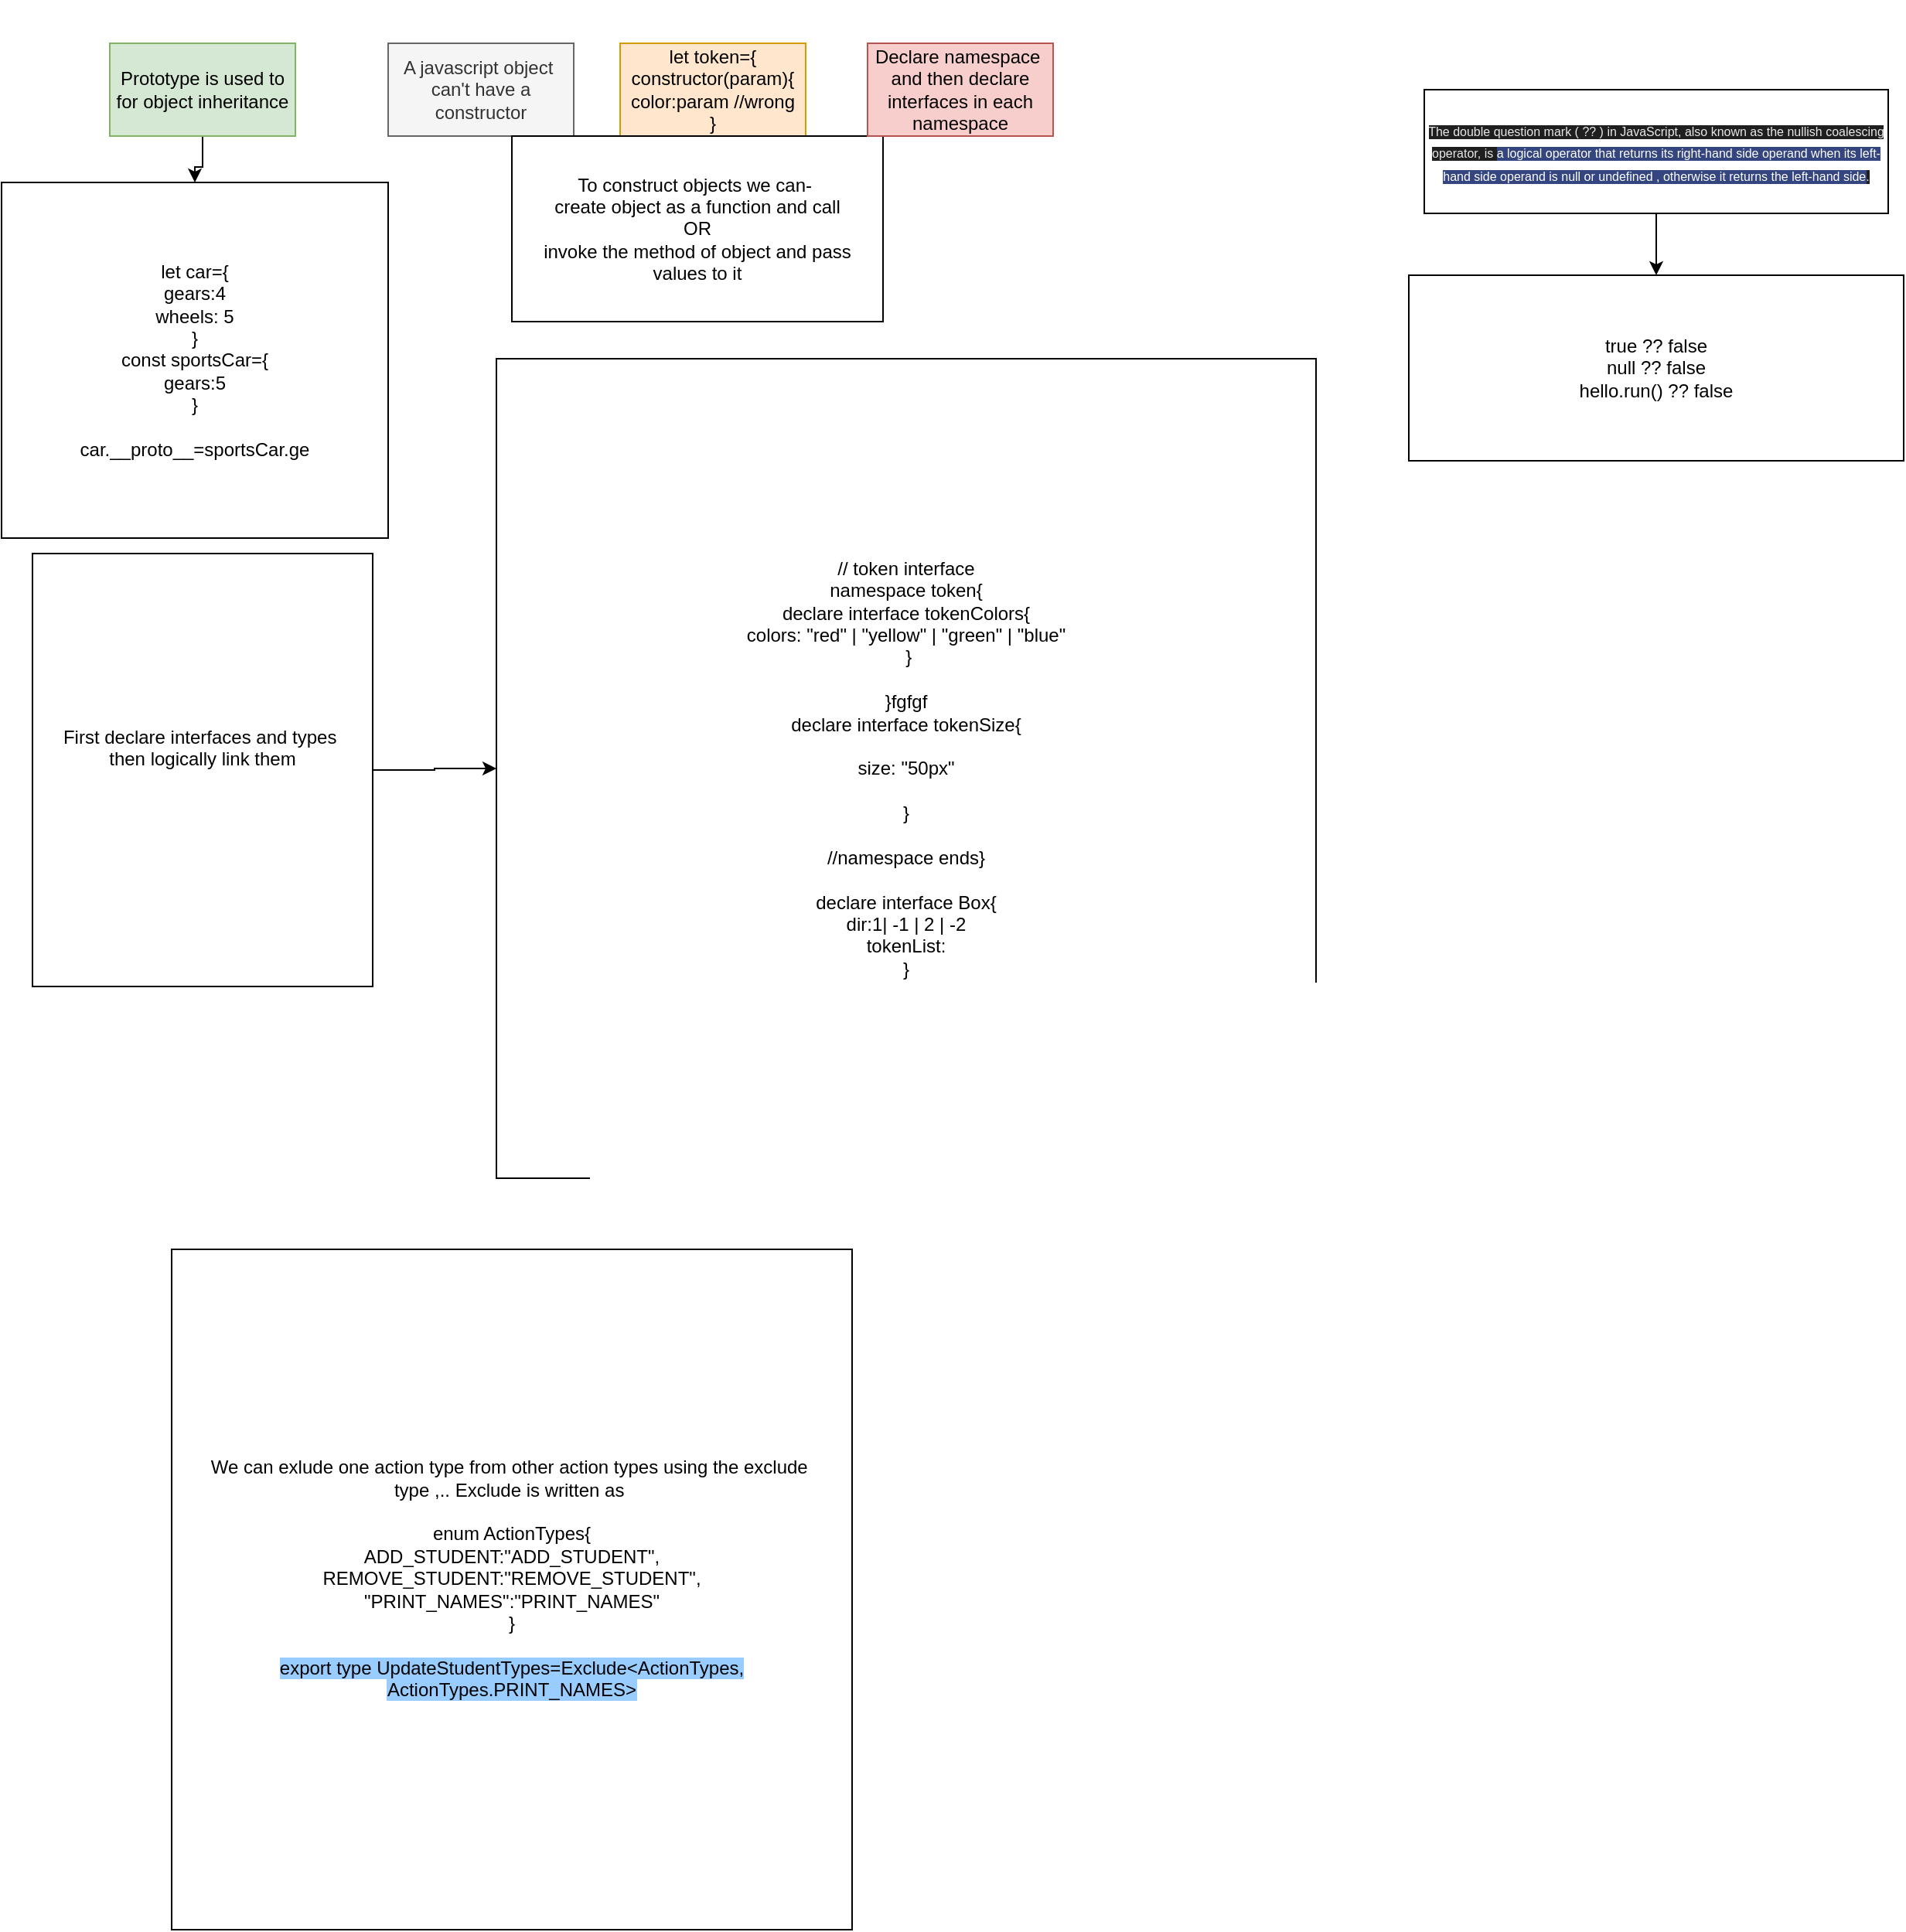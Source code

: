 <mxfile version="24.7.7">
  <diagram name="Page-1" id="u9TRBQUvtCbaiOLoGBql">
    <mxGraphModel dx="555" dy="275" grid="1" gridSize="10" guides="1" tooltips="1" connect="1" arrows="1" fold="1" page="1" pageScale="1" pageWidth="850" pageHeight="1100" math="0" shadow="0">
      <root>
        <mxCell id="0" />
        <mxCell id="1" parent="0" />
        <mxCell id="2Pc4Q1FQwPzD7ynQNOqQ-11" value="" style="edgeStyle=orthogonalEdgeStyle;rounded=0;orthogonalLoop=1;jettySize=auto;html=1;" parent="1" source="2Pc4Q1FQwPzD7ynQNOqQ-2" target="2Pc4Q1FQwPzD7ynQNOqQ-10" edge="1">
          <mxGeometry relative="1" as="geometry" />
        </mxCell>
        <mxCell id="2Pc4Q1FQwPzD7ynQNOqQ-2" value="Prototype is used to&lt;div&gt;for object inheritance&lt;/div&gt;" style="rounded=0;whiteSpace=wrap;html=1;fillColor=#d5e8d4;strokeColor=#82b366;" parent="1" vertex="1">
          <mxGeometry x="100" y="50" width="120" height="60" as="geometry" />
        </mxCell>
        <mxCell id="2Pc4Q1FQwPzD7ynQNOqQ-3" value="&lt;div&gt;&lt;br&gt;&lt;/div&gt;&lt;div&gt;&lt;br&gt;&lt;/div&gt;let token={&lt;br&gt;constructor(param){&lt;div&gt;color:param //wrong&lt;/div&gt;&lt;div&gt;}&lt;br&gt;&lt;br&gt;&lt;br&gt;&lt;/div&gt;" style="rounded=0;whiteSpace=wrap;html=1;fillColor=#ffe6cc;strokeColor=#d79b00;" parent="1" vertex="1">
          <mxGeometry x="430" y="50" width="120" height="60" as="geometry" />
        </mxCell>
        <mxCell id="2Pc4Q1FQwPzD7ynQNOqQ-4" value="A javascript object&amp;nbsp;&lt;div&gt;can&#39;t have a constructor&lt;/div&gt;" style="rounded=0;whiteSpace=wrap;html=1;fillColor=#f5f5f5;fontColor=#333333;strokeColor=#666666;" parent="1" vertex="1">
          <mxGeometry x="280" y="50" width="120" height="60" as="geometry" />
        </mxCell>
        <mxCell id="2Pc4Q1FQwPzD7ynQNOqQ-5" value="To construct objects we can-&amp;nbsp;&lt;br&gt;create object as a function and call&lt;br&gt;OR&lt;br&gt;invoke the method of object and pass&lt;div&gt;values to it&lt;/div&gt;" style="rounded=0;whiteSpace=wrap;html=1;" parent="1" vertex="1">
          <mxGeometry x="360" y="110" width="240" height="120" as="geometry" />
        </mxCell>
        <mxCell id="2Pc4Q1FQwPzD7ynQNOqQ-6" value="// token interface&lt;div&gt;namespace token{&lt;br&gt;declare interface tokenColors{&lt;br&gt;colors: &quot;red&quot; | &quot;yellow&quot; | &quot;green&quot; | &quot;blue&quot;&lt;br&gt;&amp;nbsp;}&lt;/div&gt;&lt;div&gt;&lt;br&gt;&lt;/div&gt;&lt;div&gt;}fgfgf&lt;/div&gt;&lt;div&gt;declare interface tokenSize{&lt;/div&gt;&lt;div&gt;&lt;br&gt;&lt;/div&gt;&lt;div&gt;size: &quot;50px&quot;&lt;/div&gt;&lt;div&gt;&lt;br&gt;&lt;/div&gt;&lt;div&gt;}&lt;/div&gt;&lt;div&gt;&lt;br&gt;&lt;/div&gt;&lt;div&gt;&lt;span style=&quot;background-color: initial;&quot;&gt;//namespace ends}&lt;/span&gt;&lt;br&gt;&lt;/div&gt;&lt;div&gt;&lt;span style=&quot;background-color: initial;&quot;&gt;&lt;br&gt;&lt;/span&gt;&lt;/div&gt;&lt;div&gt;&lt;span style=&quot;background-color: initial;&quot;&gt;declare interface Box{&lt;/span&gt;&lt;/div&gt;&lt;div&gt;&lt;span style=&quot;background-color: initial;&quot;&gt;dir:1| -1 | 2 | -2&lt;/span&gt;&lt;/div&gt;&lt;div&gt;tokenList:&lt;/div&gt;&lt;div&gt;&lt;span style=&quot;background-color: initial;&quot;&gt;}&lt;/span&gt;&lt;/div&gt;" style="whiteSpace=wrap;html=1;aspect=fixed;" parent="1" vertex="1">
          <mxGeometry x="350" y="254" width="530" height="530" as="geometry" />
        </mxCell>
        <mxCell id="2Pc4Q1FQwPzD7ynQNOqQ-8" value="" style="edgeStyle=orthogonalEdgeStyle;rounded=0;orthogonalLoop=1;jettySize=auto;html=1;" parent="1" source="2Pc4Q1FQwPzD7ynQNOqQ-7" target="2Pc4Q1FQwPzD7ynQNOqQ-6" edge="1">
          <mxGeometry relative="1" as="geometry" />
        </mxCell>
        <mxCell id="2Pc4Q1FQwPzD7ynQNOqQ-7" value="First declare interfaces and types&amp;nbsp;&lt;div&gt;then logically link them&lt;/div&gt;&lt;div&gt;&lt;br&gt;&lt;/div&gt;&lt;div&gt;&lt;br&gt;&lt;/div&gt;" style="rounded=0;whiteSpace=wrap;html=1;" parent="1" vertex="1">
          <mxGeometry x="50" y="380" width="220" height="280" as="geometry" />
        </mxCell>
        <mxCell id="2Pc4Q1FQwPzD7ynQNOqQ-9" value="Declare namespace&amp;nbsp;&lt;div&gt;and then declare interfaces in each namespace&lt;/div&gt;" style="rounded=0;whiteSpace=wrap;html=1;fillColor=#f8cecc;strokeColor=#b85450;" parent="1" vertex="1">
          <mxGeometry x="590" y="50" width="120" height="60" as="geometry" />
        </mxCell>
        <mxCell id="2Pc4Q1FQwPzD7ynQNOqQ-10" value="let car={&lt;br&gt;gears:4&lt;div&gt;wheels: 5&lt;br&gt;}&lt;/div&gt;&lt;div&gt;const sportsCar={&lt;br&gt;gears:5&lt;br&gt;}&lt;/div&gt;&lt;div&gt;&lt;br&gt;car.__proto__=sportsCar.ge&lt;/div&gt;" style="rounded=0;whiteSpace=wrap;html=1;" parent="1" vertex="1">
          <mxGeometry x="30" y="140" width="250" height="230" as="geometry" />
        </mxCell>
        <mxCell id="JRT0RK8NeJ0i7kWn0cfL-1" value="We can exlude one action type from other action types using the exclude&amp;nbsp;&lt;div&gt;type ,.. Exclude is written as&amp;nbsp;&lt;/div&gt;&lt;div&gt;&lt;br&gt;&lt;/div&gt;&lt;div&gt;enum ActionTypes{&lt;/div&gt;&lt;div&gt;ADD_STUDENT:&quot;ADD_STUDENT&quot;,&lt;/div&gt;&lt;div&gt;REMOVE_STUDENT:&quot;REMOVE_STUDENT&quot;,&lt;/div&gt;&lt;div&gt;&quot;PRINT_NAMES&quot;:&quot;PRINT_NAMES&quot;&lt;/div&gt;&lt;div&gt;}&lt;/div&gt;&lt;div&gt;&lt;br&gt;&lt;/div&gt;&lt;div&gt;&lt;span style=&quot;background-color: rgb(153, 204, 255);&quot;&gt;export type UpdateStudentTypes=Exclude&amp;lt;ActionTypes, ActionTypes.PRINT_NAMES&amp;gt;&lt;/span&gt;&lt;/div&gt;&lt;div&gt;&lt;br&gt;&lt;/div&gt;" style="whiteSpace=wrap;html=1;aspect=fixed;" parent="1" vertex="1">
          <mxGeometry x="140" y="830" width="440" height="440" as="geometry" />
        </mxCell>
        <mxCell id="JRT0RK8NeJ0i7kWn0cfL-4" value="" style="edgeStyle=orthogonalEdgeStyle;rounded=0;orthogonalLoop=1;jettySize=auto;html=1;" parent="1" source="JRT0RK8NeJ0i7kWn0cfL-2" target="JRT0RK8NeJ0i7kWn0cfL-3" edge="1">
          <mxGeometry relative="1" as="geometry" />
        </mxCell>
        <mxCell id="JRT0RK8NeJ0i7kWn0cfL-2" value="&lt;font style=&quot;font-size: 8px;&quot;&gt;&lt;span style=&quot;color: rgb(232, 232, 232); font-family: &amp;quot;Google Sans&amp;quot;, Arial, sans-serif; text-align: left; background-color: rgb(31, 31, 31);&quot;&gt;The double question mark ( ?? ) in JavaScript, also known as the nullish coalescing operator, is&amp;nbsp;&lt;/span&gt;&lt;span style=&quot;background: linear-gradient(90deg, rgb(52, 69, 127) 50%, rgba(0, 0, 0, 0) 50%) 0% 0px / 200% 100% no-repeat rgb(52, 69, 127); color: rgb(255, 255, 255); animation: 0.75s cubic-bezier(0.05, 0.7, 0.1, 1) 0.25s 1 normal forwards running highlight; font-family: &amp;quot;Google Sans&amp;quot;, Arial, sans-serif; text-align: left;&quot;&gt;a logical operator that returns its right-hand side operand when its left-hand side operand is null or undefined , otherwise it returns the left-hand side&lt;/span&gt;&lt;span style=&quot;color: rgb(232, 232, 232); font-family: &amp;quot;Google Sans&amp;quot;, Arial, sans-serif; text-align: left; background-color: rgb(31, 31, 31);&quot;&gt;.&lt;/span&gt;&lt;/font&gt;" style="rounded=0;whiteSpace=wrap;html=1;" parent="1" vertex="1">
          <mxGeometry x="950" y="80" width="300" height="80" as="geometry" />
        </mxCell>
        <mxCell id="JRT0RK8NeJ0i7kWn0cfL-3" value="true ?? false&lt;div&gt;null ?? false&lt;/div&gt;&lt;div&gt;hello.run() ?? false&lt;/div&gt;" style="whiteSpace=wrap;html=1;rounded=0;" parent="1" vertex="1">
          <mxGeometry x="940" y="200" width="320" height="120" as="geometry" />
        </mxCell>
      </root>
    </mxGraphModel>
  </diagram>
</mxfile>
